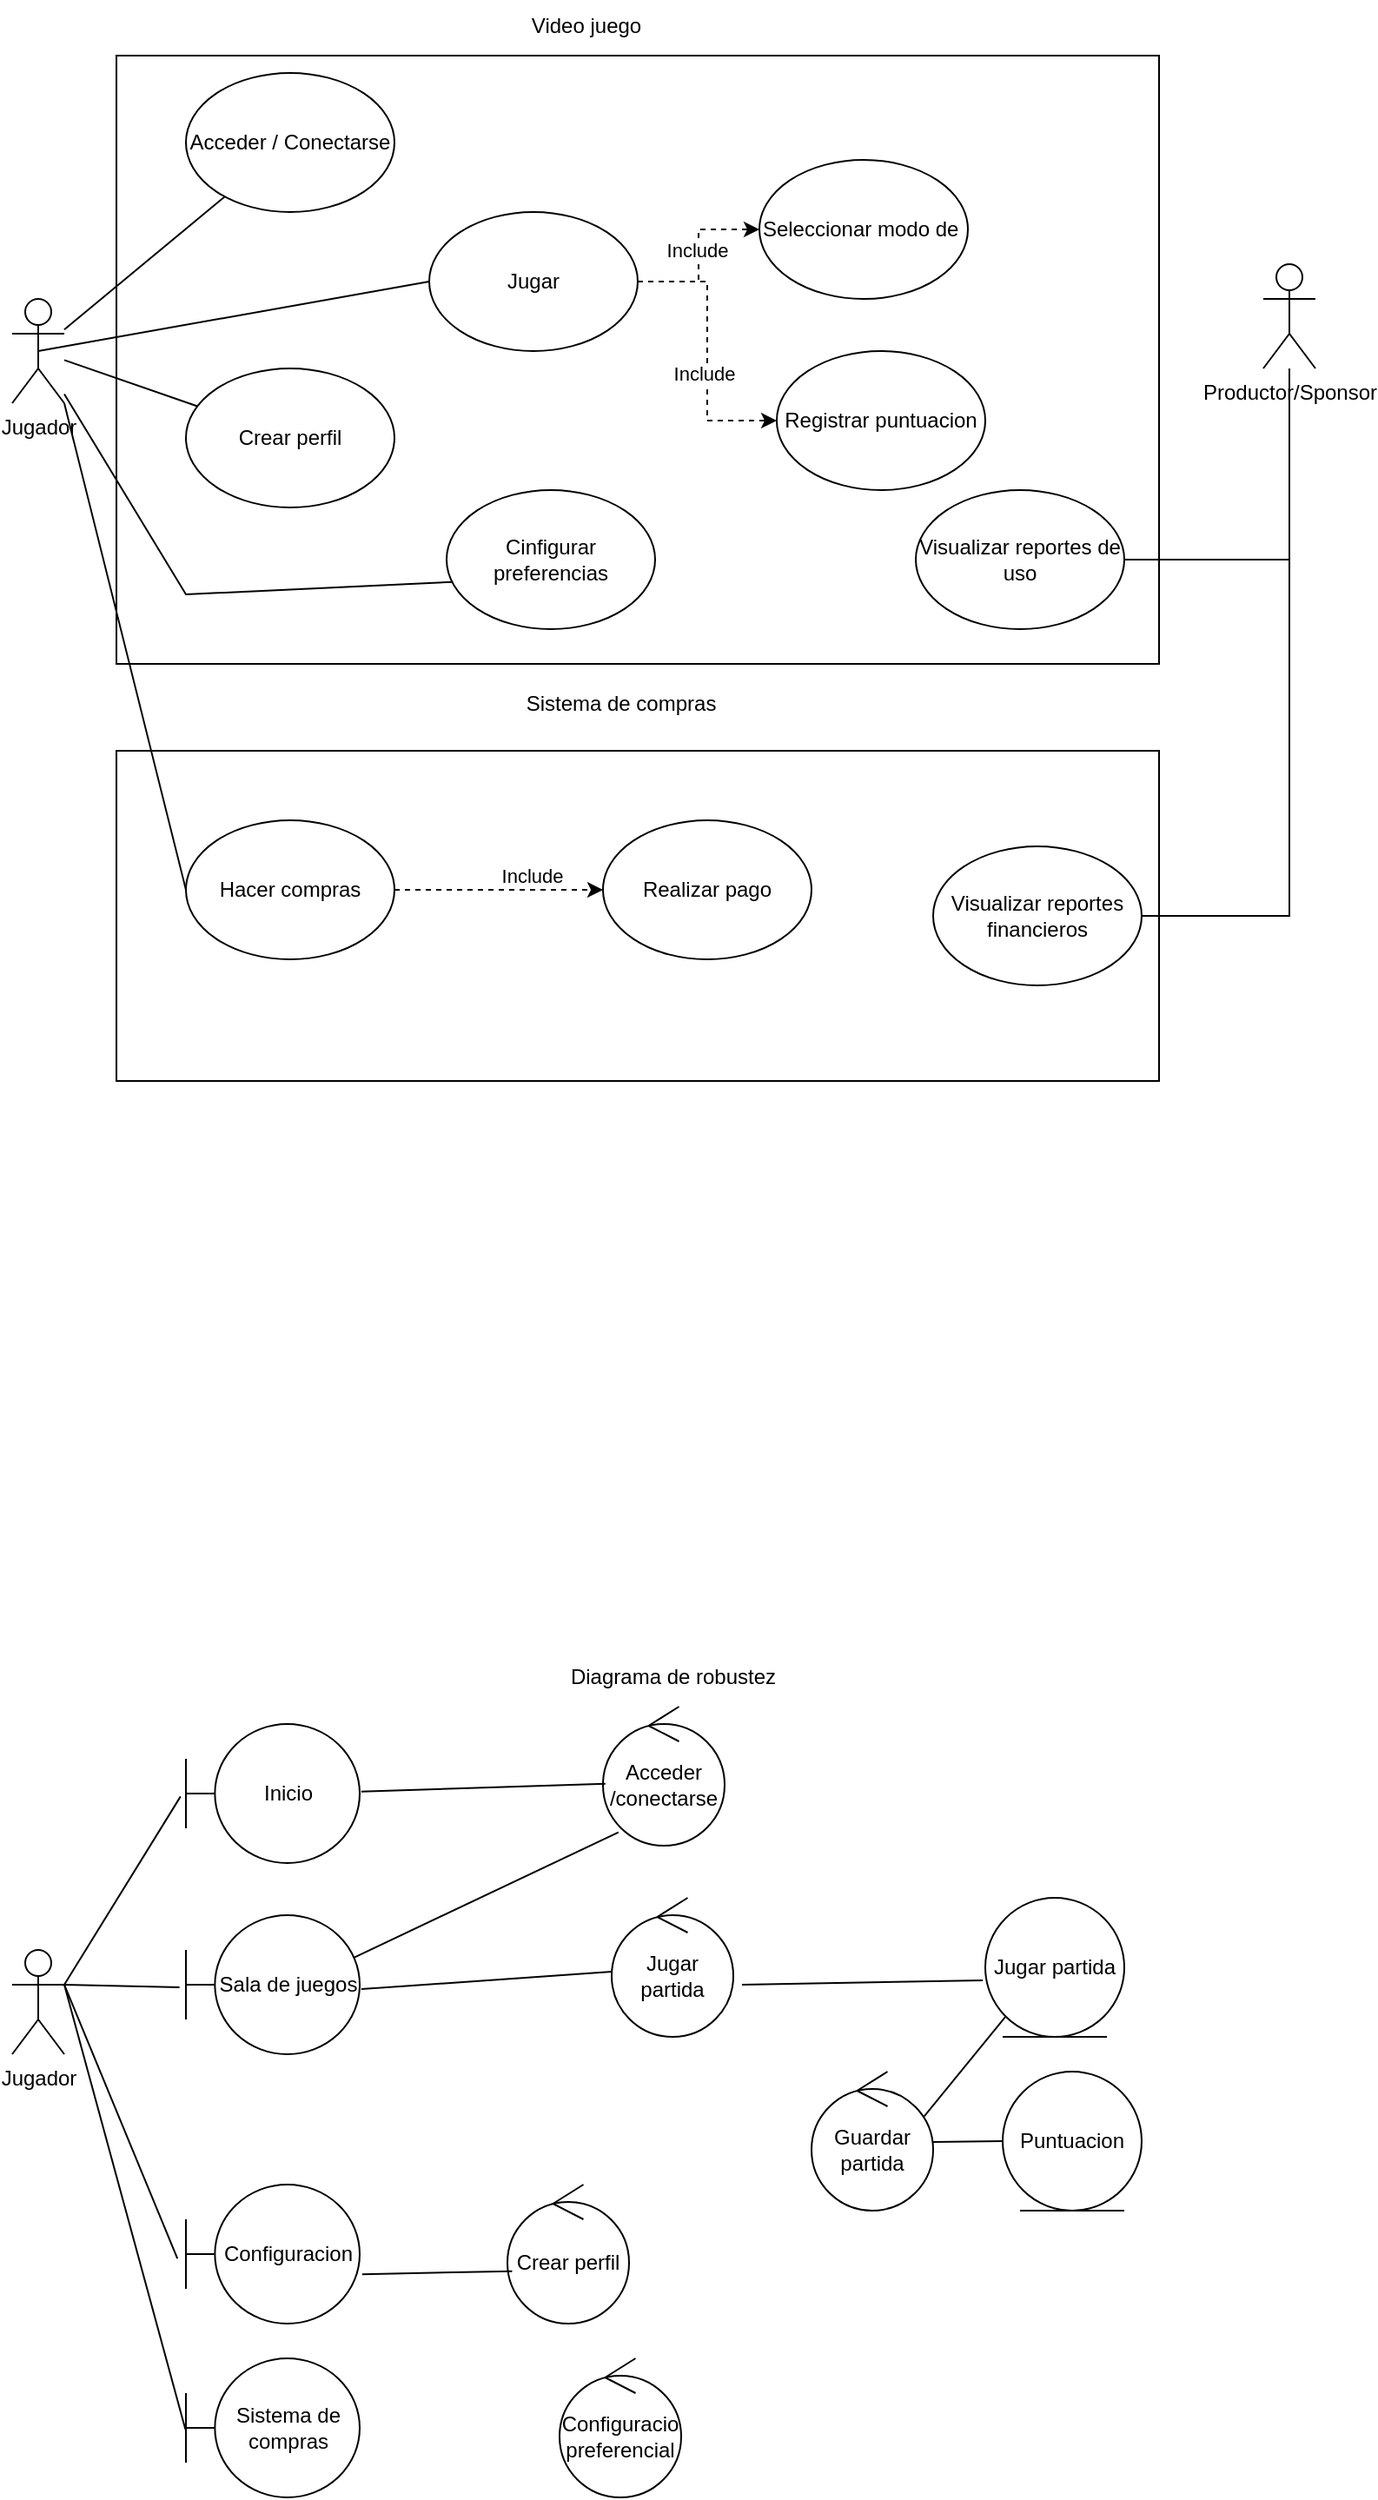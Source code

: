 <mxfile version="24.7.17">
  <diagram name="Page-1" id="NE_QDzCsGQ2IUwWmbjlV">
    <mxGraphModel dx="1229" dy="773" grid="1" gridSize="10" guides="1" tooltips="1" connect="1" arrows="1" fold="1" page="1" pageScale="1" pageWidth="850" pageHeight="1100" math="0" shadow="0">
      <root>
        <mxCell id="0" />
        <mxCell id="1" parent="0" />
        <mxCell id="tEenduS5illh0GwvhTWt-1" value="" style="rounded=0;whiteSpace=wrap;html=1;" vertex="1" parent="1">
          <mxGeometry x="100" y="40" width="600" height="350" as="geometry" />
        </mxCell>
        <mxCell id="tEenduS5illh0GwvhTWt-2" value="Jugador&lt;div&gt;&lt;br&gt;&lt;/div&gt;" style="shape=umlActor;verticalLabelPosition=bottom;verticalAlign=top;html=1;outlineConnect=0;" vertex="1" parent="1">
          <mxGeometry x="40" y="180" width="30" height="60" as="geometry" />
        </mxCell>
        <mxCell id="tEenduS5illh0GwvhTWt-3" value="Productor/Sponsor" style="shape=umlActor;verticalLabelPosition=bottom;verticalAlign=top;html=1;outlineConnect=0;" vertex="1" parent="1">
          <mxGeometry x="760" y="160" width="30" height="60" as="geometry" />
        </mxCell>
        <mxCell id="tEenduS5illh0GwvhTWt-4" value="Acceder / Conectarse" style="ellipse;whiteSpace=wrap;html=1;" vertex="1" parent="1">
          <mxGeometry x="140" y="50" width="120" height="80" as="geometry" />
        </mxCell>
        <mxCell id="tEenduS5illh0GwvhTWt-15" style="edgeStyle=orthogonalEdgeStyle;rounded=0;orthogonalLoop=1;jettySize=auto;html=1;entryX=0;entryY=0.5;entryDx=0;entryDy=0;dashed=1;" edge="1" parent="1" source="tEenduS5illh0GwvhTWt-5" target="tEenduS5illh0GwvhTWt-9">
          <mxGeometry relative="1" as="geometry" />
        </mxCell>
        <mxCell id="tEenduS5illh0GwvhTWt-20" value="Include" style="edgeLabel;html=1;align=center;verticalAlign=middle;resizable=0;points=[];" vertex="1" connectable="0" parent="tEenduS5illh0GwvhTWt-15">
          <mxGeometry x="0.074" y="1" relative="1" as="geometry">
            <mxPoint as="offset" />
          </mxGeometry>
        </mxCell>
        <mxCell id="tEenduS5illh0GwvhTWt-16" style="edgeStyle=orthogonalEdgeStyle;rounded=0;orthogonalLoop=1;jettySize=auto;html=1;dashed=1;" edge="1" parent="1" source="tEenduS5illh0GwvhTWt-5" target="tEenduS5illh0GwvhTWt-8">
          <mxGeometry relative="1" as="geometry" />
        </mxCell>
        <mxCell id="tEenduS5illh0GwvhTWt-19" value="Include" style="edgeLabel;html=1;align=center;verticalAlign=middle;resizable=0;points=[];" vertex="1" connectable="0" parent="tEenduS5illh0GwvhTWt-16">
          <mxGeometry x="0.154" y="-2" relative="1" as="geometry">
            <mxPoint as="offset" />
          </mxGeometry>
        </mxCell>
        <mxCell id="tEenduS5illh0GwvhTWt-5" value="Jugar" style="ellipse;whiteSpace=wrap;html=1;" vertex="1" parent="1">
          <mxGeometry x="280" y="130" width="120" height="80" as="geometry" />
        </mxCell>
        <mxCell id="tEenduS5illh0GwvhTWt-6" value="Crear perfil" style="ellipse;whiteSpace=wrap;html=1;" vertex="1" parent="1">
          <mxGeometry x="140" y="220" width="120" height="80" as="geometry" />
        </mxCell>
        <mxCell id="tEenduS5illh0GwvhTWt-7" value="Cinfigurar preferencias" style="ellipse;whiteSpace=wrap;html=1;" vertex="1" parent="1">
          <mxGeometry x="290" y="290" width="120" height="80" as="geometry" />
        </mxCell>
        <mxCell id="tEenduS5illh0GwvhTWt-8" value="Registrar puntuacion" style="ellipse;whiteSpace=wrap;html=1;" vertex="1" parent="1">
          <mxGeometry x="480" y="210" width="120" height="80" as="geometry" />
        </mxCell>
        <mxCell id="tEenduS5illh0GwvhTWt-9" value="Seleccionar modo de&amp;nbsp;" style="ellipse;whiteSpace=wrap;html=1;" vertex="1" parent="1">
          <mxGeometry x="470" y="100" width="120" height="80" as="geometry" />
        </mxCell>
        <mxCell id="tEenduS5illh0GwvhTWt-10" value="" style="endArrow=none;html=1;rounded=0;exitX=0.029;exitY=0.661;exitDx=0;exitDy=0;exitPerimeter=0;" edge="1" parent="1" source="tEenduS5illh0GwvhTWt-7" target="tEenduS5illh0GwvhTWt-2">
          <mxGeometry width="50" height="50" relative="1" as="geometry">
            <mxPoint x="400" y="320" as="sourcePoint" />
            <mxPoint x="450" y="270" as="targetPoint" />
            <Array as="points">
              <mxPoint x="140" y="350" />
            </Array>
          </mxGeometry>
        </mxCell>
        <mxCell id="tEenduS5illh0GwvhTWt-11" value="" style="endArrow=none;html=1;rounded=0;" edge="1" parent="1" source="tEenduS5illh0GwvhTWt-6" target="tEenduS5illh0GwvhTWt-2">
          <mxGeometry width="50" height="50" relative="1" as="geometry">
            <mxPoint x="130" y="290" as="sourcePoint" />
            <mxPoint x="180" y="240" as="targetPoint" />
          </mxGeometry>
        </mxCell>
        <mxCell id="tEenduS5illh0GwvhTWt-13" value="" style="endArrow=none;html=1;rounded=0;" edge="1" parent="1" source="tEenduS5illh0GwvhTWt-2" target="tEenduS5illh0GwvhTWt-4">
          <mxGeometry width="50" height="50" relative="1" as="geometry">
            <mxPoint x="400" y="320" as="sourcePoint" />
            <mxPoint x="450" y="270" as="targetPoint" />
          </mxGeometry>
        </mxCell>
        <mxCell id="tEenduS5illh0GwvhTWt-14" value="" style="endArrow=none;html=1;rounded=0;exitX=0.5;exitY=0.5;exitDx=0;exitDy=0;exitPerimeter=0;entryX=0;entryY=0.5;entryDx=0;entryDy=0;" edge="1" parent="1" source="tEenduS5illh0GwvhTWt-2" target="tEenduS5illh0GwvhTWt-5">
          <mxGeometry width="50" height="50" relative="1" as="geometry">
            <mxPoint x="400" y="320" as="sourcePoint" />
            <mxPoint x="450" y="270" as="targetPoint" />
          </mxGeometry>
        </mxCell>
        <mxCell id="tEenduS5illh0GwvhTWt-18" style="edgeStyle=orthogonalEdgeStyle;rounded=0;orthogonalLoop=1;jettySize=auto;html=1;endArrow=none;endFill=0;" edge="1" parent="1" source="tEenduS5illh0GwvhTWt-17" target="tEenduS5illh0GwvhTWt-3">
          <mxGeometry relative="1" as="geometry" />
        </mxCell>
        <mxCell id="tEenduS5illh0GwvhTWt-17" value="Visualizar reportes de uso" style="ellipse;whiteSpace=wrap;html=1;" vertex="1" parent="1">
          <mxGeometry x="560" y="290" width="120" height="80" as="geometry" />
        </mxCell>
        <mxCell id="tEenduS5illh0GwvhTWt-21" value="Video juego" style="text;html=1;align=center;verticalAlign=middle;resizable=0;points=[];autosize=1;strokeColor=none;fillColor=none;" vertex="1" parent="1">
          <mxGeometry x="325" y="8" width="90" height="30" as="geometry" />
        </mxCell>
        <mxCell id="tEenduS5illh0GwvhTWt-22" value="Sistema de compras" style="text;html=1;align=center;verticalAlign=middle;resizable=0;points=[];autosize=1;strokeColor=none;fillColor=none;" vertex="1" parent="1">
          <mxGeometry x="325" y="398" width="130" height="30" as="geometry" />
        </mxCell>
        <mxCell id="tEenduS5illh0GwvhTWt-24" value="" style="rounded=0;whiteSpace=wrap;html=1;" vertex="1" parent="1">
          <mxGeometry x="100" y="440" width="600" height="190" as="geometry" />
        </mxCell>
        <mxCell id="tEenduS5illh0GwvhTWt-28" style="edgeStyle=orthogonalEdgeStyle;rounded=0;orthogonalLoop=1;jettySize=auto;html=1;dashed=1;" edge="1" parent="1" source="tEenduS5illh0GwvhTWt-25" target="tEenduS5illh0GwvhTWt-26">
          <mxGeometry relative="1" as="geometry" />
        </mxCell>
        <mxCell id="tEenduS5illh0GwvhTWt-29" value="Include" style="edgeLabel;html=1;align=center;verticalAlign=middle;resizable=0;points=[];" vertex="1" connectable="0" parent="tEenduS5illh0GwvhTWt-28">
          <mxGeometry x="0.319" y="8" relative="1" as="geometry">
            <mxPoint as="offset" />
          </mxGeometry>
        </mxCell>
        <mxCell id="tEenduS5illh0GwvhTWt-25" value="Hacer compras" style="ellipse;whiteSpace=wrap;html=1;" vertex="1" parent="1">
          <mxGeometry x="140" y="480" width="120" height="80" as="geometry" />
        </mxCell>
        <mxCell id="tEenduS5illh0GwvhTWt-26" value="Realizar pago" style="ellipse;whiteSpace=wrap;html=1;" vertex="1" parent="1">
          <mxGeometry x="380" y="480" width="120" height="80" as="geometry" />
        </mxCell>
        <mxCell id="tEenduS5illh0GwvhTWt-30" style="edgeStyle=orthogonalEdgeStyle;rounded=0;orthogonalLoop=1;jettySize=auto;html=1;endArrow=none;endFill=0;" edge="1" parent="1" source="tEenduS5illh0GwvhTWt-27" target="tEenduS5illh0GwvhTWt-3">
          <mxGeometry relative="1" as="geometry" />
        </mxCell>
        <mxCell id="tEenduS5illh0GwvhTWt-27" value="Visualizar reportes financieros" style="ellipse;whiteSpace=wrap;html=1;" vertex="1" parent="1">
          <mxGeometry x="570" y="495" width="120" height="80" as="geometry" />
        </mxCell>
        <mxCell id="tEenduS5illh0GwvhTWt-31" value="" style="endArrow=none;html=1;rounded=0;entryX=0;entryY=0.5;entryDx=0;entryDy=0;exitX=1;exitY=1;exitDx=0;exitDy=0;exitPerimeter=0;" edge="1" parent="1" source="tEenduS5illh0GwvhTWt-2" target="tEenduS5illh0GwvhTWt-25">
          <mxGeometry width="50" height="50" relative="1" as="geometry">
            <mxPoint x="400" y="320" as="sourcePoint" />
            <mxPoint x="450" y="270" as="targetPoint" />
          </mxGeometry>
        </mxCell>
        <mxCell id="tEenduS5illh0GwvhTWt-32" value="Jugador&lt;div&gt;&lt;br&gt;&lt;/div&gt;" style="shape=umlActor;verticalLabelPosition=bottom;verticalAlign=top;html=1;outlineConnect=0;" vertex="1" parent="1">
          <mxGeometry x="40" y="1130" width="30" height="60" as="geometry" />
        </mxCell>
        <mxCell id="tEenduS5illh0GwvhTWt-33" value="Inicio" style="shape=umlBoundary;whiteSpace=wrap;html=1;" vertex="1" parent="1">
          <mxGeometry x="140" y="1000" width="100" height="80" as="geometry" />
        </mxCell>
        <mxCell id="tEenduS5illh0GwvhTWt-34" value="Jugar partida" style="ellipse;shape=umlEntity;whiteSpace=wrap;html=1;" vertex="1" parent="1">
          <mxGeometry x="600" y="1100" width="80" height="80" as="geometry" />
        </mxCell>
        <mxCell id="tEenduS5illh0GwvhTWt-35" value="Acceder&lt;div&gt;/conectarse&lt;/div&gt;" style="ellipse;shape=umlControl;whiteSpace=wrap;html=1;" vertex="1" parent="1">
          <mxGeometry x="380" y="990" width="70" height="80" as="geometry" />
        </mxCell>
        <mxCell id="tEenduS5illh0GwvhTWt-39" value="Diagrama de robustez" style="text;html=1;align=center;verticalAlign=middle;resizable=0;points=[];autosize=1;strokeColor=none;fillColor=none;" vertex="1" parent="1">
          <mxGeometry x="350" y="958" width="140" height="30" as="geometry" />
        </mxCell>
        <mxCell id="tEenduS5illh0GwvhTWt-40" value="Sala de juegos" style="shape=umlBoundary;whiteSpace=wrap;html=1;" vertex="1" parent="1">
          <mxGeometry x="140" y="1110" width="100" height="80" as="geometry" />
        </mxCell>
        <mxCell id="tEenduS5illh0GwvhTWt-41" value="Configuracion" style="shape=umlBoundary;whiteSpace=wrap;html=1;" vertex="1" parent="1">
          <mxGeometry x="140" y="1265" width="100" height="80" as="geometry" />
        </mxCell>
        <mxCell id="tEenduS5illh0GwvhTWt-42" value="Sistema de compras" style="shape=umlBoundary;whiteSpace=wrap;html=1;" vertex="1" parent="1">
          <mxGeometry x="140" y="1365" width="100" height="80" as="geometry" />
        </mxCell>
        <mxCell id="tEenduS5illh0GwvhTWt-43" value="Jugar partida" style="ellipse;shape=umlControl;whiteSpace=wrap;html=1;" vertex="1" parent="1">
          <mxGeometry x="385" y="1100" width="70" height="80" as="geometry" />
        </mxCell>
        <mxCell id="tEenduS5illh0GwvhTWt-44" value="Guardar partida" style="ellipse;shape=umlControl;whiteSpace=wrap;html=1;" vertex="1" parent="1">
          <mxGeometry x="500" y="1200" width="70" height="80" as="geometry" />
        </mxCell>
        <mxCell id="tEenduS5illh0GwvhTWt-46" value="" style="endArrow=none;html=1;rounded=0;entryX=-0.031;entryY=0.521;entryDx=0;entryDy=0;entryPerimeter=0;" edge="1" parent="1" target="tEenduS5illh0GwvhTWt-33">
          <mxGeometry width="50" height="50" relative="1" as="geometry">
            <mxPoint x="70" y="1150" as="sourcePoint" />
            <mxPoint x="450" y="1070" as="targetPoint" />
          </mxGeometry>
        </mxCell>
        <mxCell id="tEenduS5illh0GwvhTWt-47" value="" style="endArrow=none;html=1;rounded=0;entryX=-0.037;entryY=0.518;entryDx=0;entryDy=0;entryPerimeter=0;exitX=1;exitY=0.333;exitDx=0;exitDy=0;exitPerimeter=0;" edge="1" parent="1" source="tEenduS5illh0GwvhTWt-32" target="tEenduS5illh0GwvhTWt-40">
          <mxGeometry width="50" height="50" relative="1" as="geometry">
            <mxPoint x="80" y="1151" as="sourcePoint" />
            <mxPoint x="147" y="1052" as="targetPoint" />
          </mxGeometry>
        </mxCell>
        <mxCell id="tEenduS5illh0GwvhTWt-48" value="" style="endArrow=none;html=1;rounded=0;entryX=-0.049;entryY=0.532;entryDx=0;entryDy=0;entryPerimeter=0;exitX=1;exitY=0.333;exitDx=0;exitDy=0;exitPerimeter=0;" edge="1" parent="1" source="tEenduS5illh0GwvhTWt-32" target="tEenduS5illh0GwvhTWt-41">
          <mxGeometry width="50" height="50" relative="1" as="geometry">
            <mxPoint x="90" y="1158" as="sourcePoint" />
            <mxPoint x="157" y="1062" as="targetPoint" />
          </mxGeometry>
        </mxCell>
        <mxCell id="tEenduS5illh0GwvhTWt-49" value="" style="endArrow=none;html=1;rounded=0;entryX=-0.003;entryY=0.511;entryDx=0;entryDy=0;entryPerimeter=0;exitX=1;exitY=0.333;exitDx=0;exitDy=0;exitPerimeter=0;" edge="1" parent="1" source="tEenduS5illh0GwvhTWt-32" target="tEenduS5illh0GwvhTWt-42">
          <mxGeometry width="50" height="50" relative="1" as="geometry">
            <mxPoint x="100" y="1168" as="sourcePoint" />
            <mxPoint x="167" y="1072" as="targetPoint" />
          </mxGeometry>
        </mxCell>
        <mxCell id="tEenduS5illh0GwvhTWt-50" value="" style="endArrow=none;html=1;rounded=0;entryX=0.02;entryY=0.554;entryDx=0;entryDy=0;entryPerimeter=0;exitX=1.009;exitY=0.486;exitDx=0;exitDy=0;exitPerimeter=0;" edge="1" parent="1" source="tEenduS5illh0GwvhTWt-33" target="tEenduS5illh0GwvhTWt-35">
          <mxGeometry width="50" height="50" relative="1" as="geometry">
            <mxPoint x="110" y="1178" as="sourcePoint" />
            <mxPoint x="177" y="1082" as="targetPoint" />
          </mxGeometry>
        </mxCell>
        <mxCell id="tEenduS5illh0GwvhTWt-51" value="" style="endArrow=none;html=1;rounded=0;entryX=0.127;entryY=0.904;entryDx=0;entryDy=0;entryPerimeter=0;exitX=0.969;exitY=0.304;exitDx=0;exitDy=0;exitPerimeter=0;" edge="1" parent="1" source="tEenduS5illh0GwvhTWt-40" target="tEenduS5illh0GwvhTWt-35">
          <mxGeometry width="50" height="50" relative="1" as="geometry">
            <mxPoint x="250" y="1130" as="sourcePoint" />
            <mxPoint x="187" y="1092" as="targetPoint" />
          </mxGeometry>
        </mxCell>
        <mxCell id="tEenduS5illh0GwvhTWt-52" value="" style="endArrow=none;html=1;rounded=0;exitX=1.009;exitY=0.532;exitDx=0;exitDy=0;exitPerimeter=0;" edge="1" parent="1" source="tEenduS5illh0GwvhTWt-40" target="tEenduS5illh0GwvhTWt-43">
          <mxGeometry width="50" height="50" relative="1" as="geometry">
            <mxPoint x="130" y="1198" as="sourcePoint" />
            <mxPoint x="197" y="1102" as="targetPoint" />
          </mxGeometry>
        </mxCell>
        <mxCell id="tEenduS5illh0GwvhTWt-53" value="" style="endArrow=none;html=1;rounded=0;exitX=1.071;exitY=0.625;exitDx=0;exitDy=0;exitPerimeter=0;entryX=-0.018;entryY=0.593;entryDx=0;entryDy=0;entryPerimeter=0;" edge="1" parent="1" source="tEenduS5illh0GwvhTWt-43" target="tEenduS5illh0GwvhTWt-34">
          <mxGeometry width="50" height="50" relative="1" as="geometry">
            <mxPoint x="140" y="1208" as="sourcePoint" />
            <mxPoint x="600" y="1140" as="targetPoint" />
          </mxGeometry>
        </mxCell>
        <mxCell id="tEenduS5illh0GwvhTWt-54" value="" style="endArrow=none;html=1;rounded=0;entryX=0;entryY=1;entryDx=0;entryDy=0;exitX=0.927;exitY=0.321;exitDx=0;exitDy=0;exitPerimeter=0;" edge="1" parent="1" source="tEenduS5illh0GwvhTWt-44" target="tEenduS5illh0GwvhTWt-34">
          <mxGeometry width="50" height="50" relative="1" as="geometry">
            <mxPoint x="150" y="1218" as="sourcePoint" />
            <mxPoint x="217" y="1122" as="targetPoint" />
          </mxGeometry>
        </mxCell>
        <mxCell id="tEenduS5illh0GwvhTWt-55" value="Puntuacion" style="ellipse;shape=umlEntity;whiteSpace=wrap;html=1;" vertex="1" parent="1">
          <mxGeometry x="610" y="1200" width="80" height="80" as="geometry" />
        </mxCell>
        <mxCell id="tEenduS5illh0GwvhTWt-56" value="" style="endArrow=none;html=1;rounded=0;entryX=0;entryY=0.5;entryDx=0;entryDy=0;exitX=1;exitY=0.507;exitDx=0;exitDy=0;exitPerimeter=0;" edge="1" parent="1" source="tEenduS5illh0GwvhTWt-44" target="tEenduS5illh0GwvhTWt-55">
          <mxGeometry width="50" height="50" relative="1" as="geometry">
            <mxPoint x="577" y="1231" as="sourcePoint" />
            <mxPoint x="622" y="1178" as="targetPoint" />
          </mxGeometry>
        </mxCell>
        <mxCell id="tEenduS5illh0GwvhTWt-57" value="Crear perfil" style="ellipse;shape=umlControl;whiteSpace=wrap;html=1;" vertex="1" parent="1">
          <mxGeometry x="325" y="1265" width="70" height="80" as="geometry" />
        </mxCell>
        <mxCell id="tEenduS5illh0GwvhTWt-58" value="Configuracio&lt;div&gt;preferencial&lt;/div&gt;" style="ellipse;shape=umlControl;whiteSpace=wrap;html=1;" vertex="1" parent="1">
          <mxGeometry x="355" y="1365" width="70" height="80" as="geometry" />
        </mxCell>
        <mxCell id="tEenduS5illh0GwvhTWt-59" value="" style="endArrow=none;html=1;rounded=0;entryX=0.039;entryY=0.623;entryDx=0;entryDy=0;entryPerimeter=0;exitX=1.014;exitY=0.645;exitDx=0;exitDy=0;exitPerimeter=0;" edge="1" parent="1" source="tEenduS5illh0GwvhTWt-41" target="tEenduS5illh0GwvhTWt-57">
          <mxGeometry width="50" height="50" relative="1" as="geometry">
            <mxPoint x="240" y="1310" as="sourcePoint" />
            <mxPoint x="330" y="1310" as="targetPoint" />
          </mxGeometry>
        </mxCell>
      </root>
    </mxGraphModel>
  </diagram>
</mxfile>
